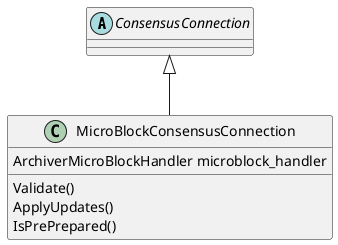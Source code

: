 @startuml
abstract ConsensusConnection
ConsensusConnection <|-- MicroBlockConsensusConnection

MicroBlockConsensusConnection : ArchiverMicroBlockHandler microblock_handler

MicroBlockConsensusConnection : Validate()
MicroBlockConsensusConnection : ApplyUpdates()
MicroBlockConsensusConnection : IsPrePrepared()
@enduml
